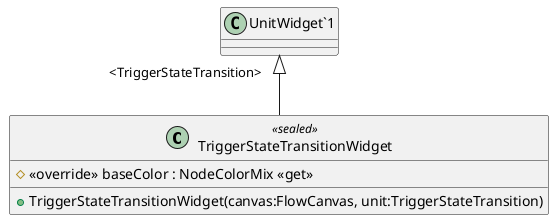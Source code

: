 @startuml
class TriggerStateTransitionWidget <<sealed>> {
    + TriggerStateTransitionWidget(canvas:FlowCanvas, unit:TriggerStateTransition)
    # <<override>> baseColor : NodeColorMix <<get>>
}
"UnitWidget`1" "<TriggerStateTransition>" <|-- TriggerStateTransitionWidget
@enduml
